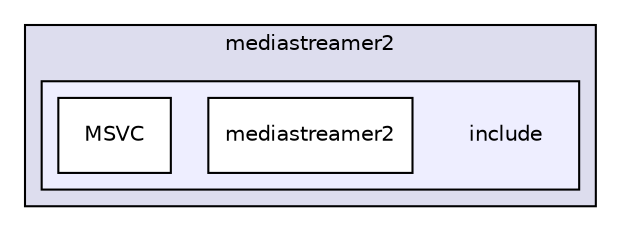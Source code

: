 digraph "include" {
  compound=true
  node [ fontsize="10", fontname="Helvetica"];
  edge [ labelfontsize="10", labelfontname="Helvetica"];
  subgraph clusterdir_9ea2b0e1273bb04b80b15712d835f965 {
    graph [ bgcolor="#ddddee", pencolor="black", label="mediastreamer2" fontname="Helvetica", fontsize="10", URL="dir_9ea2b0e1273bb04b80b15712d835f965.html"]
  subgraph clusterdir_4e535993d7e33f8f8dc7bdd155cc6615 {
    graph [ bgcolor="#eeeeff", pencolor="black", label="" URL="dir_4e535993d7e33f8f8dc7bdd155cc6615.html"];
    dir_4e535993d7e33f8f8dc7bdd155cc6615 [shape=plaintext label="include"];
    dir_716f5db553e4f63830d822a5367dd39e [shape=box label="mediastreamer2" color="black" fillcolor="white" style="filled" URL="dir_716f5db553e4f63830d822a5367dd39e.html"];
    dir_aae818f01bbe993d4bf7a92f692acc1a [shape=box label="MSVC" color="black" fillcolor="white" style="filled" URL="dir_aae818f01bbe993d4bf7a92f692acc1a.html"];
  }
  }
}

